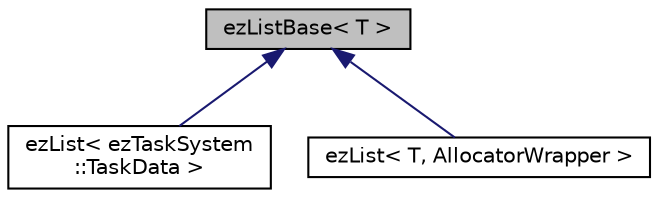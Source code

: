 digraph "ezListBase&lt; T &gt;"
{
 // LATEX_PDF_SIZE
  edge [fontname="Helvetica",fontsize="10",labelfontname="Helvetica",labelfontsize="10"];
  node [fontname="Helvetica",fontsize="10",shape=record];
  Node1 [label="ezListBase\< T \>",height=0.2,width=0.4,color="black", fillcolor="grey75", style="filled", fontcolor="black",tooltip="A List-class, similar to STL::list."];
  Node1 -> Node2 [dir="back",color="midnightblue",fontsize="10",style="solid",fontname="Helvetica"];
  Node2 [label="ezList\< ezTaskSystem\l::TaskData \>",height=0.2,width=0.4,color="black", fillcolor="white", style="filled",URL="$d4/d51/classez_list.htm",tooltip=" "];
  Node1 -> Node3 [dir="back",color="midnightblue",fontsize="10",style="solid",fontname="Helvetica"];
  Node3 [label="ezList\< T, AllocatorWrapper \>",height=0.2,width=0.4,color="black", fillcolor="white", style="filled",URL="$d4/d51/classez_list.htm",tooltip=" "];
}
